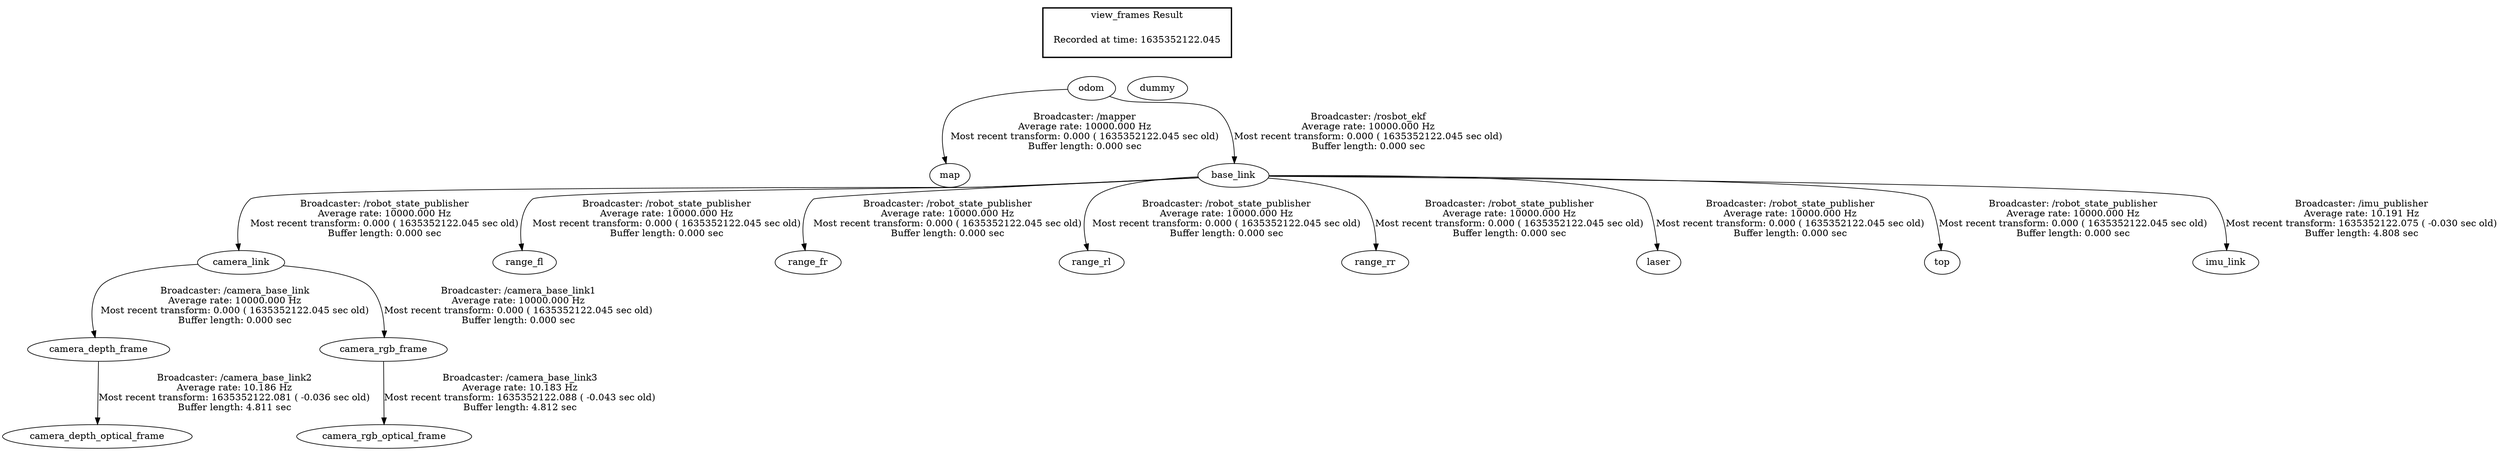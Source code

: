 digraph G {
"odom" -> "map"[label="Broadcaster: /mapper\nAverage rate: 10000.000 Hz\nMost recent transform: 0.000 ( 1635352122.045 sec old)\nBuffer length: 0.000 sec\n"];
"base_link" -> "camera_link"[label="Broadcaster: /robot_state_publisher\nAverage rate: 10000.000 Hz\nMost recent transform: 0.000 ( 1635352122.045 sec old)\nBuffer length: 0.000 sec\n"];
"odom" -> "base_link"[label="Broadcaster: /rosbot_ekf\nAverage rate: 10000.000 Hz\nMost recent transform: 0.000 ( 1635352122.045 sec old)\nBuffer length: 0.000 sec\n"];
"camera_link" -> "camera_depth_frame"[label="Broadcaster: /camera_base_link\nAverage rate: 10000.000 Hz\nMost recent transform: 0.000 ( 1635352122.045 sec old)\nBuffer length: 0.000 sec\n"];
"camera_link" -> "camera_rgb_frame"[label="Broadcaster: /camera_base_link1\nAverage rate: 10000.000 Hz\nMost recent transform: 0.000 ( 1635352122.045 sec old)\nBuffer length: 0.000 sec\n"];
"base_link" -> "range_fl"[label="Broadcaster: /robot_state_publisher\nAverage rate: 10000.000 Hz\nMost recent transform: 0.000 ( 1635352122.045 sec old)\nBuffer length: 0.000 sec\n"];
"base_link" -> "range_fr"[label="Broadcaster: /robot_state_publisher\nAverage rate: 10000.000 Hz\nMost recent transform: 0.000 ( 1635352122.045 sec old)\nBuffer length: 0.000 sec\n"];
"base_link" -> "range_rl"[label="Broadcaster: /robot_state_publisher\nAverage rate: 10000.000 Hz\nMost recent transform: 0.000 ( 1635352122.045 sec old)\nBuffer length: 0.000 sec\n"];
"base_link" -> "range_rr"[label="Broadcaster: /robot_state_publisher\nAverage rate: 10000.000 Hz\nMost recent transform: 0.000 ( 1635352122.045 sec old)\nBuffer length: 0.000 sec\n"];
"base_link" -> "laser"[label="Broadcaster: /robot_state_publisher\nAverage rate: 10000.000 Hz\nMost recent transform: 0.000 ( 1635352122.045 sec old)\nBuffer length: 0.000 sec\n"];
"base_link" -> "top"[label="Broadcaster: /robot_state_publisher\nAverage rate: 10000.000 Hz\nMost recent transform: 0.000 ( 1635352122.045 sec old)\nBuffer length: 0.000 sec\n"];
"base_link" -> "imu_link"[label="Broadcaster: /imu_publisher\nAverage rate: 10.191 Hz\nMost recent transform: 1635352122.075 ( -0.030 sec old)\nBuffer length: 4.808 sec\n"];
"camera_depth_frame" -> "camera_depth_optical_frame"[label="Broadcaster: /camera_base_link2\nAverage rate: 10.186 Hz\nMost recent transform: 1635352122.081 ( -0.036 sec old)\nBuffer length: 4.811 sec\n"];
"camera_rgb_frame" -> "camera_rgb_optical_frame"[label="Broadcaster: /camera_base_link3\nAverage rate: 10.183 Hz\nMost recent transform: 1635352122.088 ( -0.043 sec old)\nBuffer length: 4.812 sec\n"];
edge [style=invis];
 subgraph cluster_legend { style=bold; color=black; label ="view_frames Result";
"Recorded at time: 1635352122.045"[ shape=plaintext ] ;
 }->"odom";
edge [style=invis];
 subgraph cluster_legend { style=bold; color=black; label ="view_frames Result";
"Recorded at time: 1635352122.045"[ shape=plaintext ] ;
 }->"dummy";
}